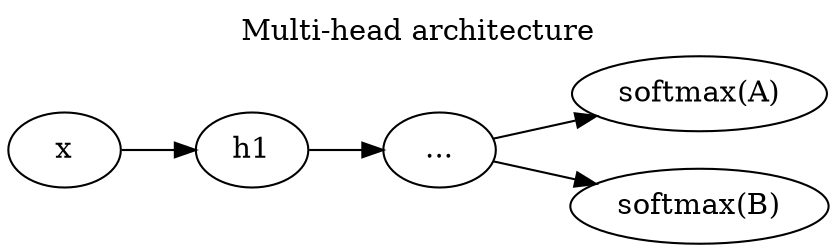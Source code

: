 digraph "ann_multihead" {
    // Label properies 
    label = "Multi-head architecture"
    labelloc = "top"
    
    // Make graph vertical 
    rankdir = "LR"

    // Defining nodes
    input [label = "x"]
    hidden1 [label = "h1"]
    hidden2 [label = "..."]
    outA [label = "softmax(A)"]
    outB [label = "softmax(B)"]

    // Defining connections
    input -> hidden1
    hidden1 -> hidden2
    hidden2 -> outA
    hidden2 -> outB 
}
